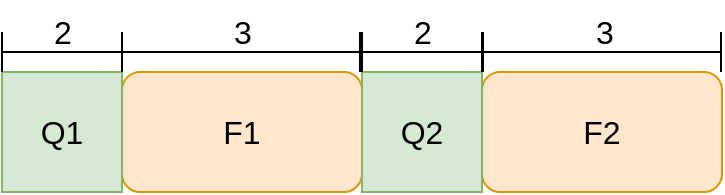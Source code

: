 <mxfile version="22.1.7" type="github">
  <diagram name="第 1 页" id="HQdXvS2Kd22kwt-1myGQ">
    <mxGraphModel dx="1450" dy="572" grid="0" gridSize="10" guides="1" tooltips="1" connect="1" arrows="1" fold="1" page="0" pageScale="1" pageWidth="827" pageHeight="1169" math="0" shadow="0">
      <root>
        <mxCell id="0" />
        <mxCell id="1" parent="0" />
        <mxCell id="kL6fY9l-77Ifht3OEV60-9" value="F1" style="rounded=1;whiteSpace=wrap;html=1;fontSize=16;fillColor=#ffe6cc;strokeColor=#d79b00;" vertex="1" parent="1">
          <mxGeometry x="-46" y="318" width="120" height="60" as="geometry" />
        </mxCell>
        <mxCell id="kL6fY9l-77Ifht3OEV60-10" value="F2" style="rounded=1;whiteSpace=wrap;html=1;fontSize=16;fillColor=#ffe6cc;strokeColor=#d79b00;" vertex="1" parent="1">
          <mxGeometry x="134" y="318" width="120" height="60" as="geometry" />
        </mxCell>
        <mxCell id="kL6fY9l-77Ifht3OEV60-11" value="Q1" style="rounded=0;whiteSpace=wrap;html=1;fontSize=16;fillColor=#d5e8d4;strokeColor=#82b366;" vertex="1" parent="1">
          <mxGeometry x="-106" y="318" width="60" height="60" as="geometry" />
        </mxCell>
        <mxCell id="kL6fY9l-77Ifht3OEV60-14" value="Q2" style="rounded=0;whiteSpace=wrap;html=1;fontSize=16;fillColor=#d5e8d4;strokeColor=#82b366;" vertex="1" parent="1">
          <mxGeometry x="74" y="318" width="60" height="60" as="geometry" />
        </mxCell>
        <mxCell id="kL6fY9l-77Ifht3OEV60-17" value="" style="shape=crossbar;whiteSpace=wrap;html=1;rounded=1;fontSize=16;" vertex="1" parent="1">
          <mxGeometry x="-106" y="298" width="60" height="20" as="geometry" />
        </mxCell>
        <mxCell id="kL6fY9l-77Ifht3OEV60-18" value="2" style="text;html=1;align=center;verticalAlign=middle;resizable=0;points=[];autosize=1;strokeColor=none;fillColor=none;fontSize=16;" vertex="1" parent="1">
          <mxGeometry x="-89.5" y="282" width="27" height="31" as="geometry" />
        </mxCell>
        <mxCell id="kL6fY9l-77Ifht3OEV60-19" value="" style="shape=crossbar;whiteSpace=wrap;html=1;rounded=1;fontSize=16;" vertex="1" parent="1">
          <mxGeometry x="74" y="298" width="60" height="20" as="geometry" />
        </mxCell>
        <mxCell id="kL6fY9l-77Ifht3OEV60-20" value="2" style="text;html=1;align=center;verticalAlign=middle;resizable=0;points=[];autosize=1;strokeColor=none;fillColor=none;fontSize=16;" vertex="1" parent="1">
          <mxGeometry x="90.5" y="282" width="27" height="31" as="geometry" />
        </mxCell>
        <mxCell id="kL6fY9l-77Ifht3OEV60-21" value="" style="shape=crossbar;whiteSpace=wrap;html=1;rounded=1;fontSize=16;" vertex="1" parent="1">
          <mxGeometry x="-46" y="298" width="119" height="20" as="geometry" />
        </mxCell>
        <mxCell id="kL6fY9l-77Ifht3OEV60-22" value="3" style="text;html=1;align=center;verticalAlign=middle;resizable=0;points=[];autosize=1;strokeColor=none;fillColor=none;fontSize=16;" vertex="1" parent="1">
          <mxGeometry x="0.5" y="282" width="27" height="31" as="geometry" />
        </mxCell>
        <mxCell id="kL6fY9l-77Ifht3OEV60-24" value="" style="shape=crossbar;whiteSpace=wrap;html=1;rounded=1;fontSize=16;" vertex="1" parent="1">
          <mxGeometry x="134.5" y="298" width="119" height="20" as="geometry" />
        </mxCell>
        <mxCell id="kL6fY9l-77Ifht3OEV60-25" value="3" style="text;html=1;align=center;verticalAlign=middle;resizable=0;points=[];autosize=1;strokeColor=none;fillColor=none;fontSize=16;" vertex="1" parent="1">
          <mxGeometry x="181" y="282" width="27" height="31" as="geometry" />
        </mxCell>
      </root>
    </mxGraphModel>
  </diagram>
</mxfile>
